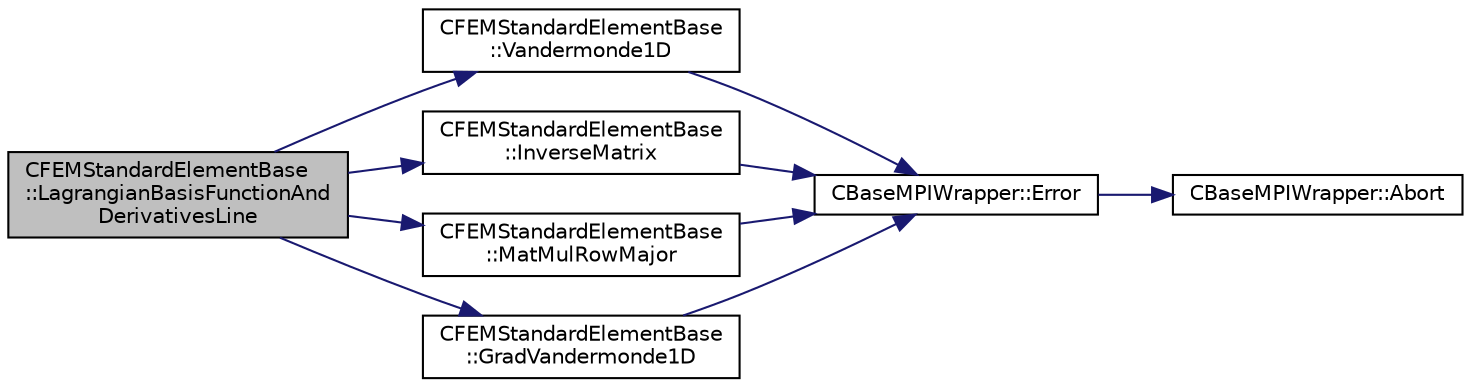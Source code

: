 digraph "CFEMStandardElementBase::LagrangianBasisFunctionAndDerivativesLine"
{
  edge [fontname="Helvetica",fontsize="10",labelfontname="Helvetica",labelfontsize="10"];
  node [fontname="Helvetica",fontsize="10",shape=record];
  rankdir="LR";
  Node235 [label="CFEMStandardElementBase\l::LagrangianBasisFunctionAnd\lDerivativesLine",height=0.2,width=0.4,color="black", fillcolor="grey75", style="filled", fontcolor="black"];
  Node235 -> Node236 [color="midnightblue",fontsize="10",style="solid",fontname="Helvetica"];
  Node236 [label="CFEMStandardElementBase\l::Vandermonde1D",height=0.2,width=0.4,color="black", fillcolor="white", style="filled",URL="$class_c_f_e_m_standard_element_base.html#a66717d7ff89218ed12c27e5014e3cf22",tooltip="Function, which computes the Vandermonde matrix for a standard 1D edge. "];
  Node236 -> Node237 [color="midnightblue",fontsize="10",style="solid",fontname="Helvetica"];
  Node237 [label="CBaseMPIWrapper::Error",height=0.2,width=0.4,color="black", fillcolor="white", style="filled",URL="$class_c_base_m_p_i_wrapper.html#a04457c47629bda56704e6a8804833eeb"];
  Node237 -> Node238 [color="midnightblue",fontsize="10",style="solid",fontname="Helvetica"];
  Node238 [label="CBaseMPIWrapper::Abort",height=0.2,width=0.4,color="black", fillcolor="white", style="filled",URL="$class_c_base_m_p_i_wrapper.html#a21ef5681e2acb532d345e9bab173ef07"];
  Node235 -> Node239 [color="midnightblue",fontsize="10",style="solid",fontname="Helvetica"];
  Node239 [label="CFEMStandardElementBase\l::InverseMatrix",height=0.2,width=0.4,color="black", fillcolor="white", style="filled",URL="$class_c_f_e_m_standard_element_base.html#af353f709009424cbc2a120f9d86c5443",tooltip="Static function, which computes the inverse of the given square matrix. "];
  Node239 -> Node237 [color="midnightblue",fontsize="10",style="solid",fontname="Helvetica"];
  Node235 -> Node240 [color="midnightblue",fontsize="10",style="solid",fontname="Helvetica"];
  Node240 [label="CFEMStandardElementBase\l::MatMulRowMajor",height=0.2,width=0.4,color="black", fillcolor="white", style="filled",URL="$class_c_f_e_m_standard_element_base.html#a7125e7dfe720d068372e54aed46612d5",tooltip="Function, which carries out a matrix matrix multiplication to obtain data in points and stores the re..."];
  Node240 -> Node237 [color="midnightblue",fontsize="10",style="solid",fontname="Helvetica"];
  Node235 -> Node241 [color="midnightblue",fontsize="10",style="solid",fontname="Helvetica"];
  Node241 [label="CFEMStandardElementBase\l::GradVandermonde1D",height=0.2,width=0.4,color="black", fillcolor="white", style="filled",URL="$class_c_f_e_m_standard_element_base.html#a34213421edd976bb6e16ed9e6781f06a",tooltip="Function, which computes the gradient of the Vandermonde matrix for a standard 1D edge..."];
  Node241 -> Node237 [color="midnightblue",fontsize="10",style="solid",fontname="Helvetica"];
}
